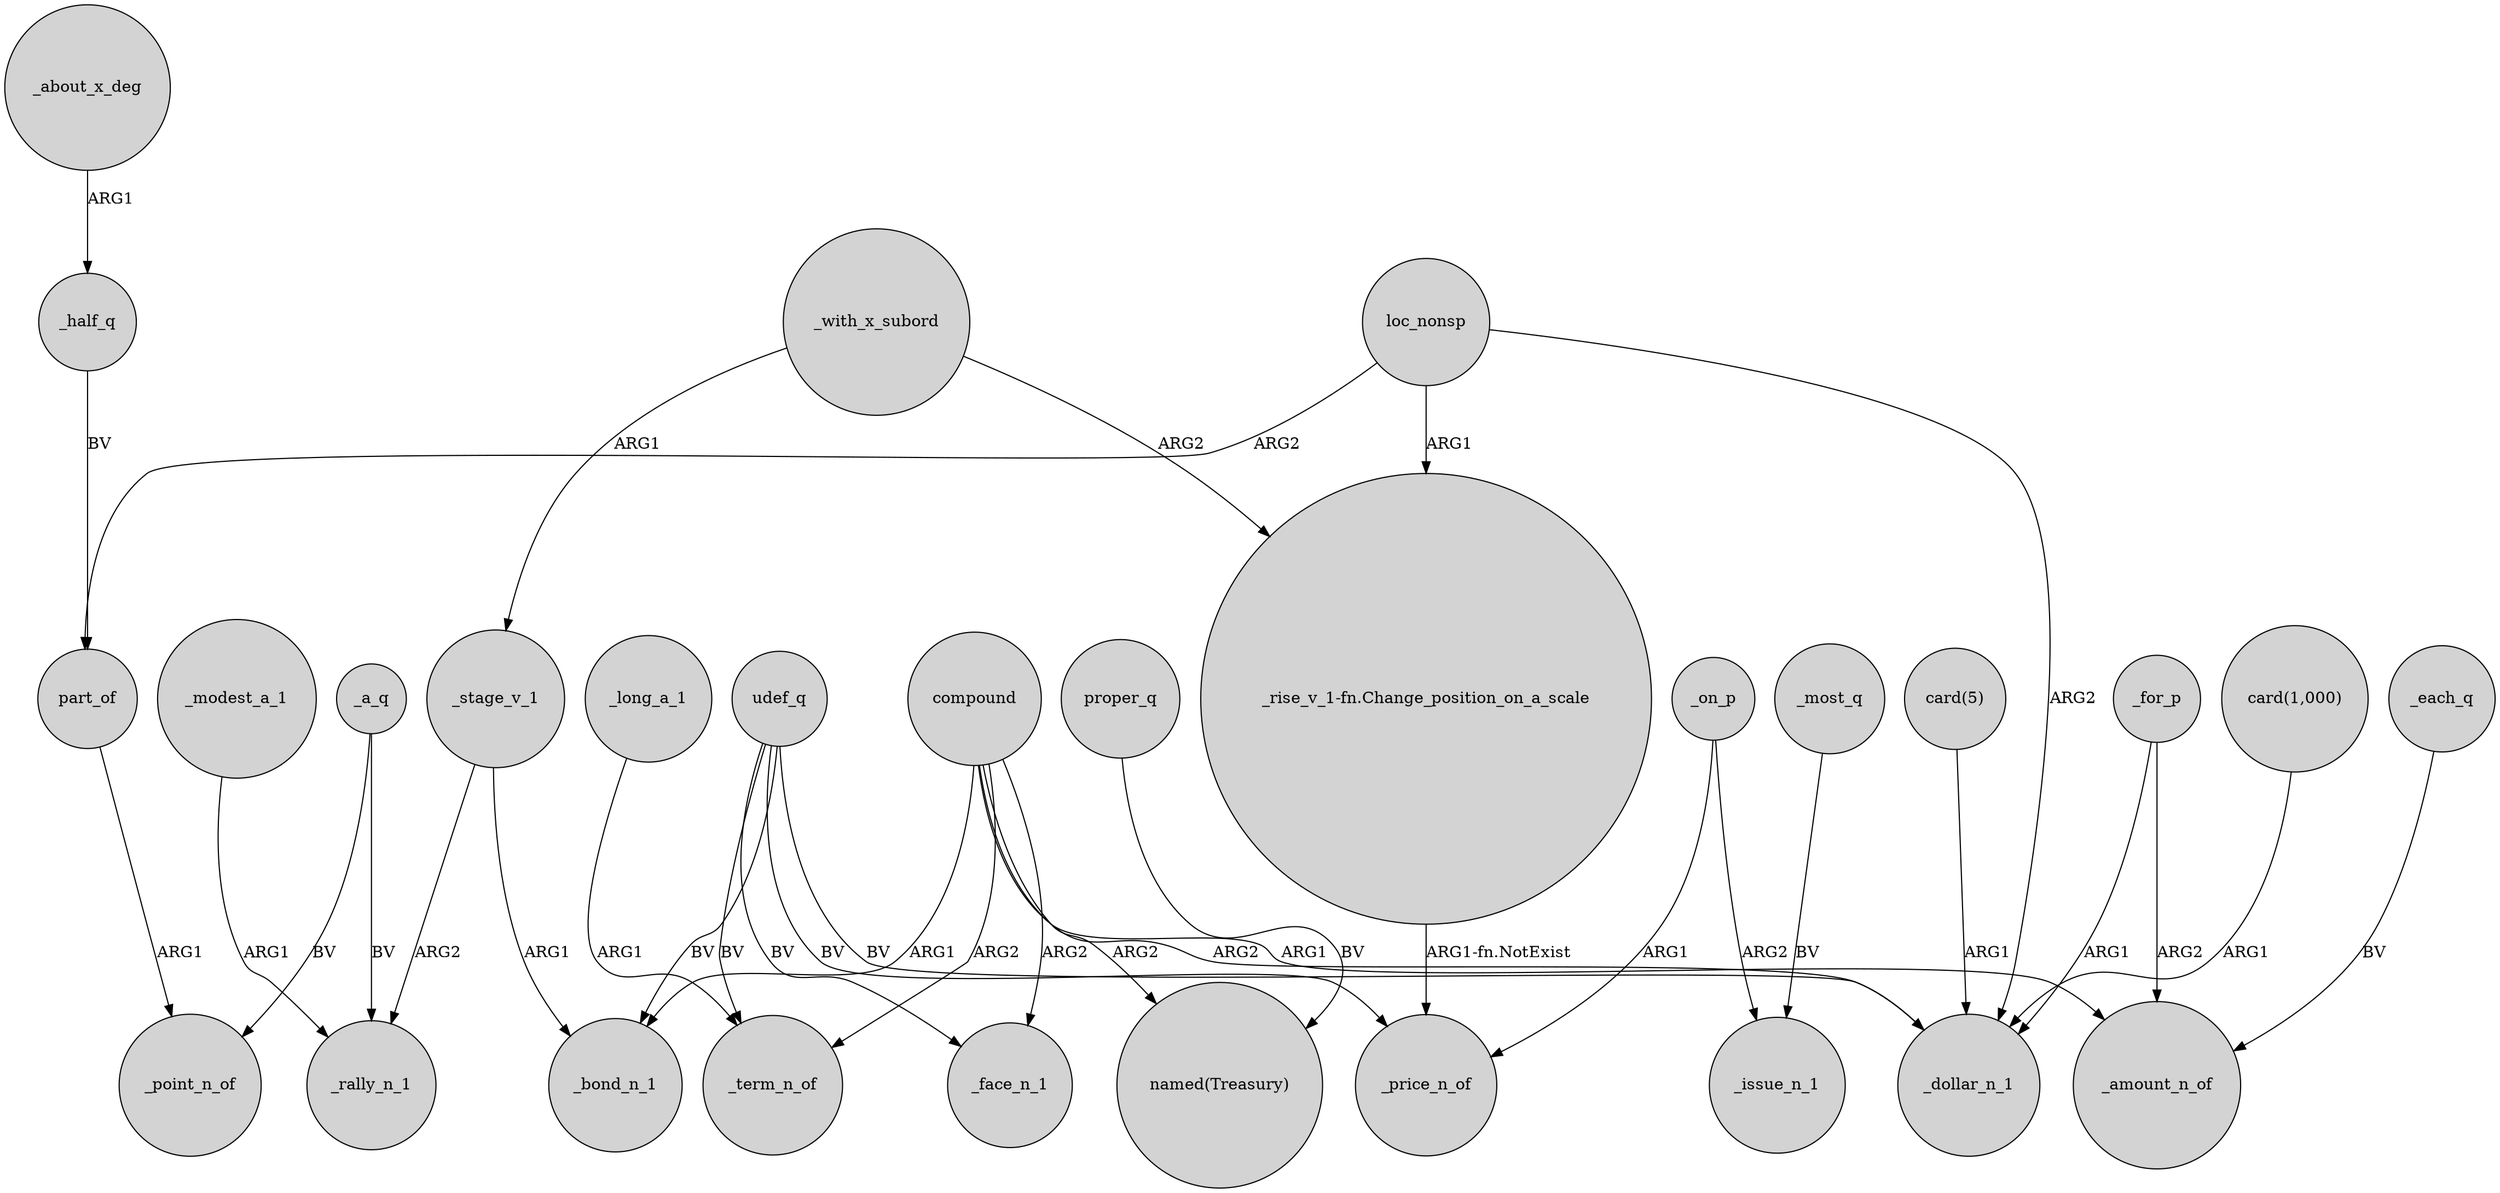 digraph {
	node [shape=circle style=filled]
	_stage_v_1 -> _rally_n_1 [label=ARG2]
	_stage_v_1 -> _bond_n_1 [label=ARG1]
	compound -> "named(Treasury)" [label=ARG2]
	udef_q -> _face_n_1 [label=BV]
	udef_q -> _price_n_of [label=BV]
	part_of -> _point_n_of [label=ARG1]
	compound -> _term_n_of [label=ARG2]
	compound -> _face_n_1 [label=ARG2]
	compound -> _bond_n_1 [label=ARG1]
	_each_q -> _amount_n_of [label=BV]
	loc_nonsp -> part_of [label=ARG2]
	_about_x_deg -> _half_q [label=ARG1]
	loc_nonsp -> _dollar_n_1 [label=ARG2]
	_with_x_subord -> "_rise_v_1-fn.Change_position_on_a_scale" [label=ARG2]
	_a_q -> _point_n_of [label=BV]
	"card(1,000)" -> _dollar_n_1 [label=ARG1]
	_a_q -> _rally_n_1 [label=BV]
	_on_p -> _issue_n_1 [label=ARG2]
	udef_q -> _bond_n_1 [label=BV]
	compound -> _amount_n_of [label=ARG1]
	loc_nonsp -> "_rise_v_1-fn.Change_position_on_a_scale" [label=ARG1]
	udef_q -> _term_n_of [label=BV]
	_half_q -> part_of [label=BV]
	_for_p -> _dollar_n_1 [label=ARG1]
	_modest_a_1 -> _rally_n_1 [label=ARG1]
	_most_q -> _issue_n_1 [label=BV]
	proper_q -> "named(Treasury)" [label=BV]
	"_rise_v_1-fn.Change_position_on_a_scale" -> _price_n_of [label="ARG1-fn.NotExist"]
	_for_p -> _amount_n_of [label=ARG2]
	_with_x_subord -> _stage_v_1 [label=ARG1]
	compound -> _dollar_n_1 [label=ARG2]
	_on_p -> _price_n_of [label=ARG1]
	"card(5)" -> _dollar_n_1 [label=ARG1]
	_long_a_1 -> _term_n_of [label=ARG1]
	udef_q -> _dollar_n_1 [label=BV]
}
